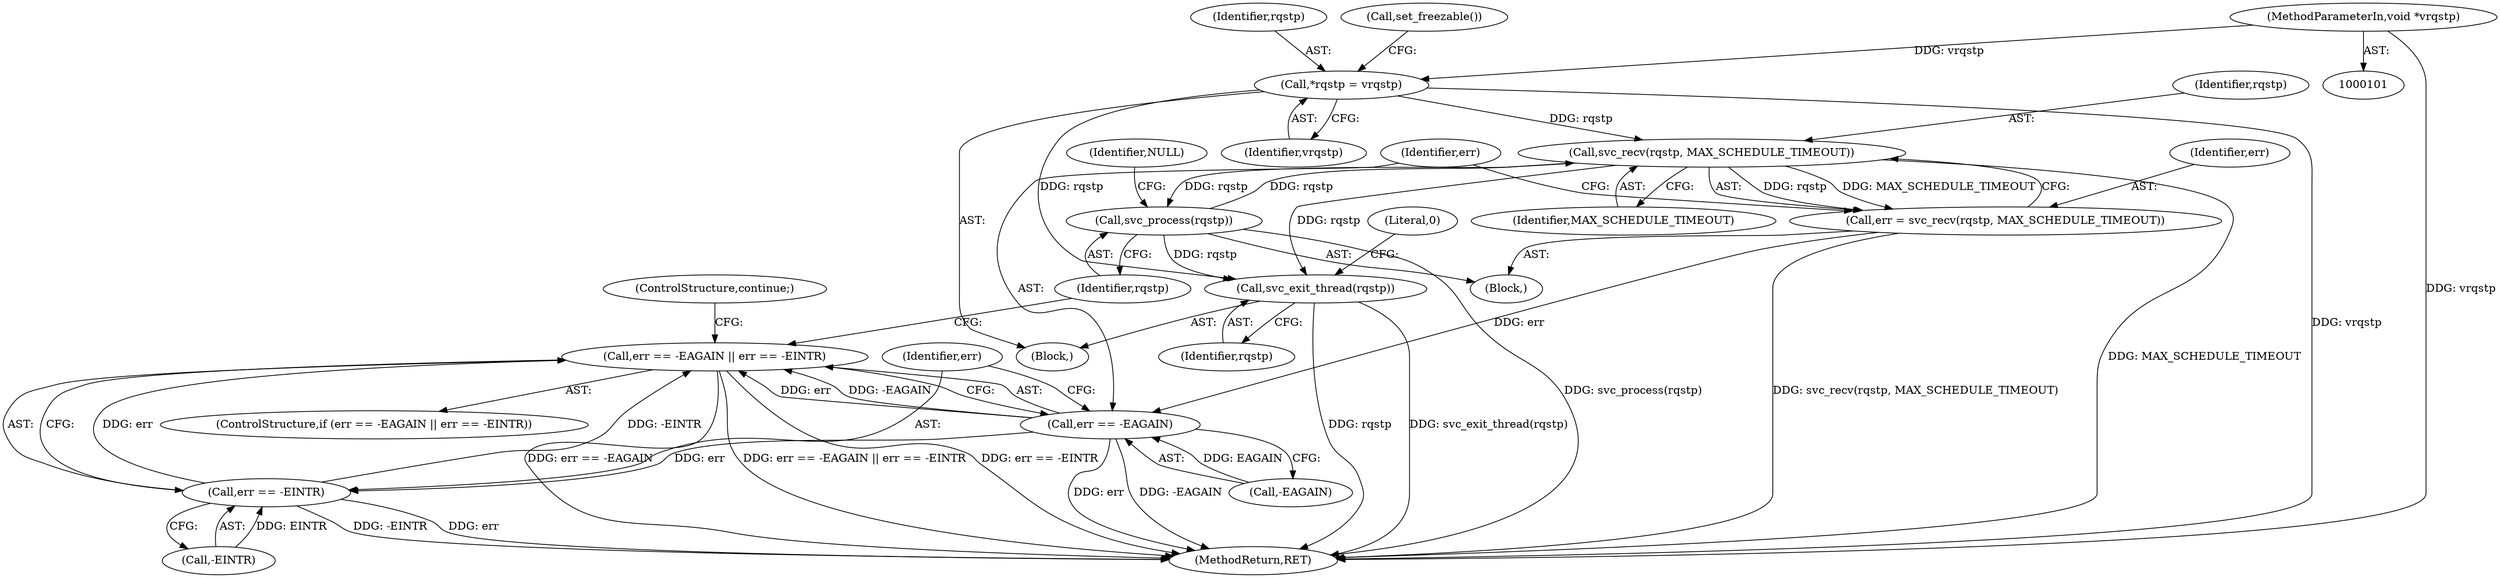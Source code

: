 digraph "0_linux_c70422f760c120480fee4de6c38804c72aa26bc1_3@API" {
"1000122" [label="(Call,svc_recv(rqstp, MAX_SCHEDULE_TIMEOUT))"];
"1000106" [label="(Call,*rqstp = vrqstp)"];
"1000102" [label="(MethodParameterIn,void *vrqstp)"];
"1000136" [label="(Call,svc_process(rqstp))"];
"1000122" [label="(Call,svc_recv(rqstp, MAX_SCHEDULE_TIMEOUT))"];
"1000120" [label="(Call,err = svc_recv(rqstp, MAX_SCHEDULE_TIMEOUT))"];
"1000127" [label="(Call,err == -EAGAIN)"];
"1000126" [label="(Call,err == -EAGAIN || err == -EINTR)"];
"1000131" [label="(Call,err == -EINTR)"];
"1000138" [label="(Call,svc_exit_thread(rqstp))"];
"1000135" [label="(ControlStructure,continue;)"];
"1000138" [label="(Call,svc_exit_thread(rqstp))"];
"1000103" [label="(Block,)"];
"1000128" [label="(Identifier,err)"];
"1000129" [label="(Call,-EAGAIN)"];
"1000127" [label="(Call,err == -EAGAIN)"];
"1000132" [label="(Identifier,err)"];
"1000122" [label="(Call,svc_recv(rqstp, MAX_SCHEDULE_TIMEOUT))"];
"1000108" [label="(Identifier,vrqstp)"];
"1000136" [label="(Call,svc_process(rqstp))"];
"1000107" [label="(Identifier,rqstp)"];
"1000109" [label="(Call,set_freezable())"];
"1000125" [label="(ControlStructure,if (err == -EAGAIN || err == -EINTR))"];
"1000131" [label="(Call,err == -EINTR)"];
"1000121" [label="(Identifier,err)"];
"1000133" [label="(Call,-EINTR)"];
"1000102" [label="(MethodParameterIn,void *vrqstp)"];
"1000113" [label="(Identifier,NULL)"];
"1000141" [label="(Literal,0)"];
"1000114" [label="(Block,)"];
"1000126" [label="(Call,err == -EAGAIN || err == -EINTR)"];
"1000139" [label="(Identifier,rqstp)"];
"1000120" [label="(Call,err = svc_recv(rqstp, MAX_SCHEDULE_TIMEOUT))"];
"1000106" [label="(Call,*rqstp = vrqstp)"];
"1000144" [label="(MethodReturn,RET)"];
"1000137" [label="(Identifier,rqstp)"];
"1000123" [label="(Identifier,rqstp)"];
"1000124" [label="(Identifier,MAX_SCHEDULE_TIMEOUT)"];
"1000122" -> "1000120"  [label="AST: "];
"1000122" -> "1000124"  [label="CFG: "];
"1000123" -> "1000122"  [label="AST: "];
"1000124" -> "1000122"  [label="AST: "];
"1000120" -> "1000122"  [label="CFG: "];
"1000122" -> "1000144"  [label="DDG: MAX_SCHEDULE_TIMEOUT"];
"1000122" -> "1000120"  [label="DDG: rqstp"];
"1000122" -> "1000120"  [label="DDG: MAX_SCHEDULE_TIMEOUT"];
"1000106" -> "1000122"  [label="DDG: rqstp"];
"1000136" -> "1000122"  [label="DDG: rqstp"];
"1000122" -> "1000136"  [label="DDG: rqstp"];
"1000122" -> "1000138"  [label="DDG: rqstp"];
"1000106" -> "1000103"  [label="AST: "];
"1000106" -> "1000108"  [label="CFG: "];
"1000107" -> "1000106"  [label="AST: "];
"1000108" -> "1000106"  [label="AST: "];
"1000109" -> "1000106"  [label="CFG: "];
"1000106" -> "1000144"  [label="DDG: vrqstp"];
"1000102" -> "1000106"  [label="DDG: vrqstp"];
"1000106" -> "1000138"  [label="DDG: rqstp"];
"1000102" -> "1000101"  [label="AST: "];
"1000102" -> "1000144"  [label="DDG: vrqstp"];
"1000136" -> "1000114"  [label="AST: "];
"1000136" -> "1000137"  [label="CFG: "];
"1000137" -> "1000136"  [label="AST: "];
"1000113" -> "1000136"  [label="CFG: "];
"1000136" -> "1000144"  [label="DDG: svc_process(rqstp)"];
"1000136" -> "1000138"  [label="DDG: rqstp"];
"1000120" -> "1000114"  [label="AST: "];
"1000121" -> "1000120"  [label="AST: "];
"1000128" -> "1000120"  [label="CFG: "];
"1000120" -> "1000144"  [label="DDG: svc_recv(rqstp, MAX_SCHEDULE_TIMEOUT)"];
"1000120" -> "1000127"  [label="DDG: err"];
"1000127" -> "1000126"  [label="AST: "];
"1000127" -> "1000129"  [label="CFG: "];
"1000128" -> "1000127"  [label="AST: "];
"1000129" -> "1000127"  [label="AST: "];
"1000132" -> "1000127"  [label="CFG: "];
"1000126" -> "1000127"  [label="CFG: "];
"1000127" -> "1000144"  [label="DDG: -EAGAIN"];
"1000127" -> "1000144"  [label="DDG: err"];
"1000127" -> "1000126"  [label="DDG: err"];
"1000127" -> "1000126"  [label="DDG: -EAGAIN"];
"1000129" -> "1000127"  [label="DDG: EAGAIN"];
"1000127" -> "1000131"  [label="DDG: err"];
"1000126" -> "1000125"  [label="AST: "];
"1000126" -> "1000131"  [label="CFG: "];
"1000131" -> "1000126"  [label="AST: "];
"1000135" -> "1000126"  [label="CFG: "];
"1000137" -> "1000126"  [label="CFG: "];
"1000126" -> "1000144"  [label="DDG: err == -EAGAIN"];
"1000126" -> "1000144"  [label="DDG: err == -EAGAIN || err == -EINTR"];
"1000126" -> "1000144"  [label="DDG: err == -EINTR"];
"1000131" -> "1000126"  [label="DDG: err"];
"1000131" -> "1000126"  [label="DDG: -EINTR"];
"1000131" -> "1000133"  [label="CFG: "];
"1000132" -> "1000131"  [label="AST: "];
"1000133" -> "1000131"  [label="AST: "];
"1000131" -> "1000144"  [label="DDG: err"];
"1000131" -> "1000144"  [label="DDG: -EINTR"];
"1000133" -> "1000131"  [label="DDG: EINTR"];
"1000138" -> "1000103"  [label="AST: "];
"1000138" -> "1000139"  [label="CFG: "];
"1000139" -> "1000138"  [label="AST: "];
"1000141" -> "1000138"  [label="CFG: "];
"1000138" -> "1000144"  [label="DDG: rqstp"];
"1000138" -> "1000144"  [label="DDG: svc_exit_thread(rqstp)"];
}
